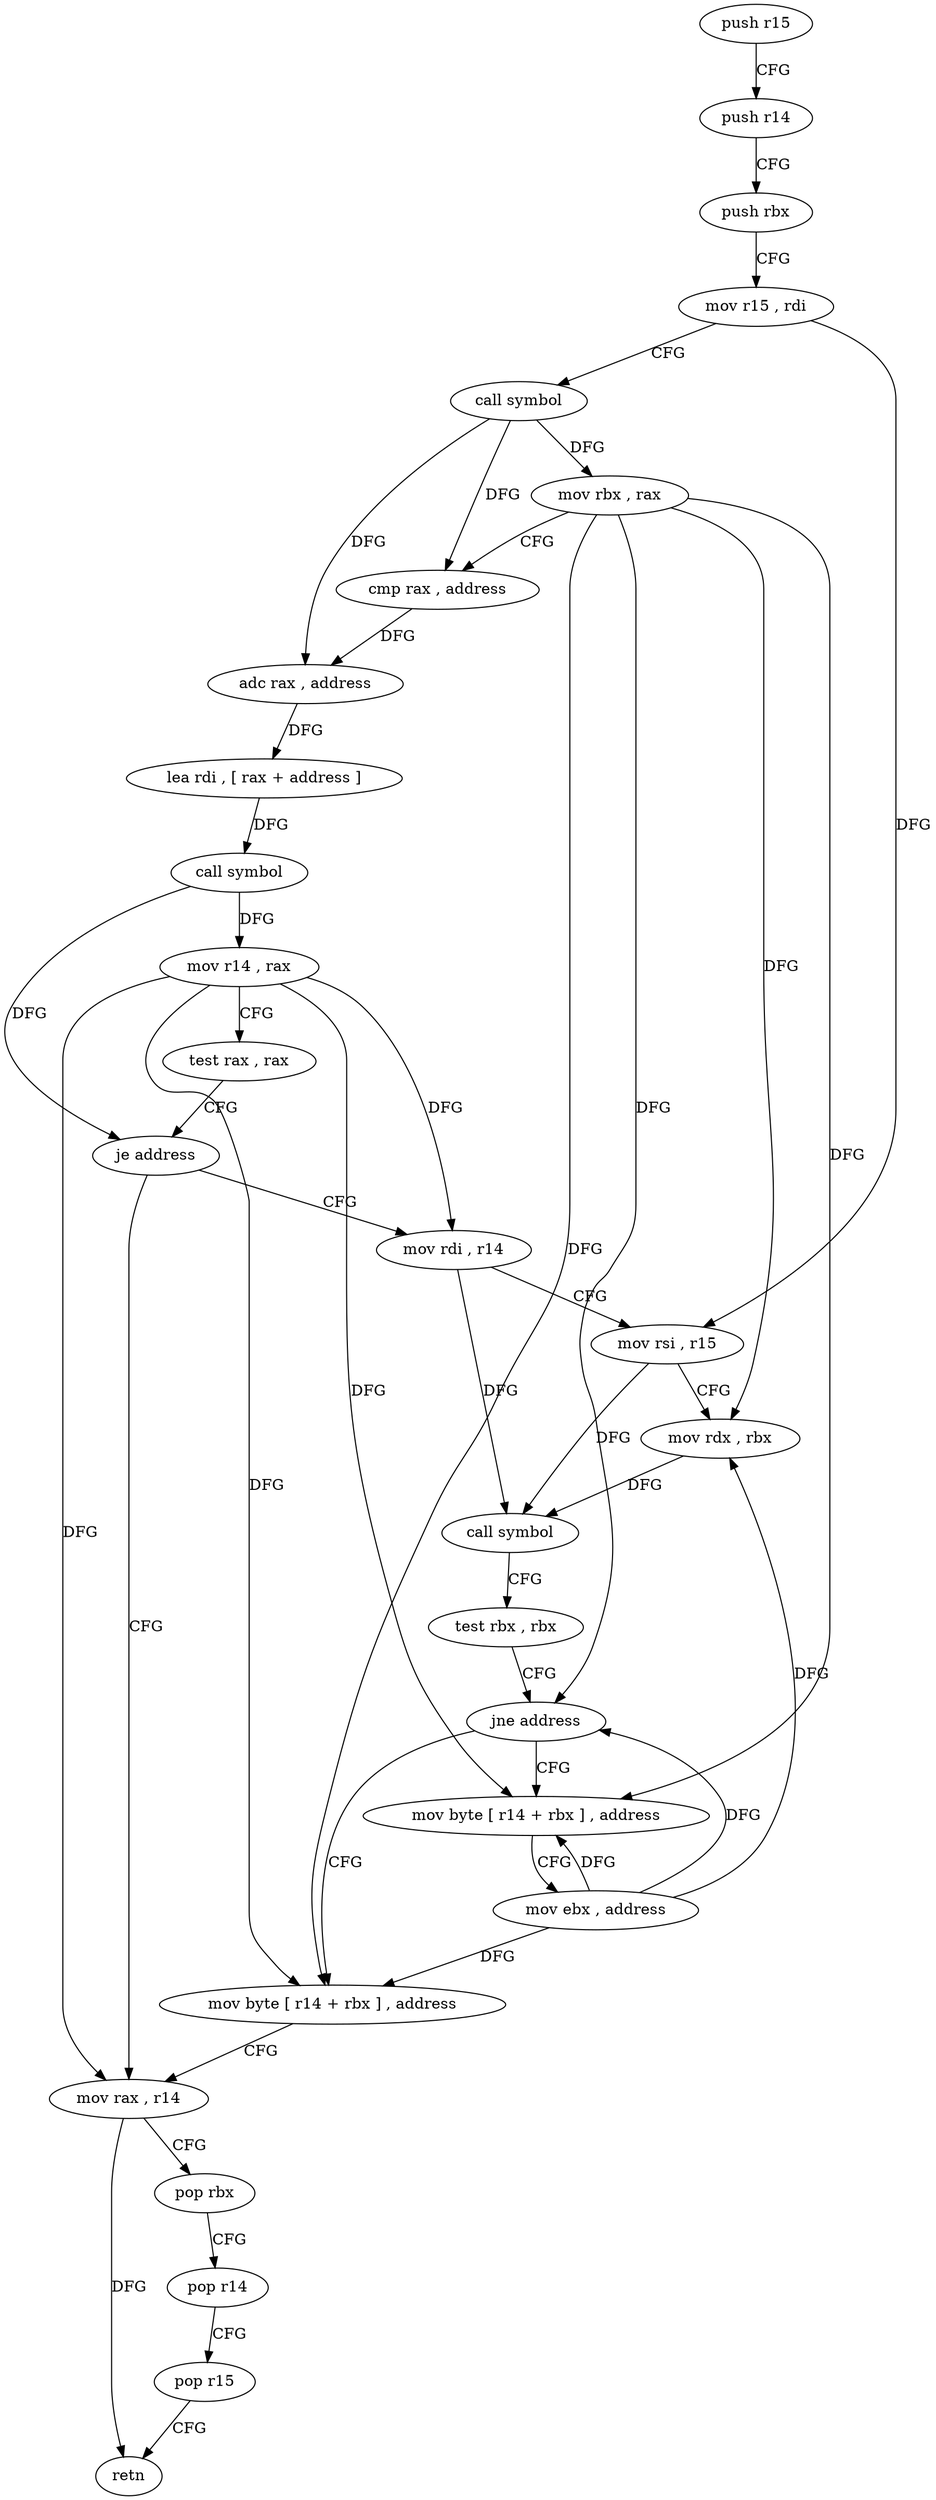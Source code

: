 digraph "func" {
"4234640" [label = "push r15" ]
"4234642" [label = "push r14" ]
"4234644" [label = "push rbx" ]
"4234645" [label = "mov r15 , rdi" ]
"4234648" [label = "call symbol" ]
"4234653" [label = "mov rbx , rax" ]
"4234656" [label = "cmp rax , address" ]
"4234660" [label = "adc rax , address" ]
"4234664" [label = "lea rdi , [ rax + address ]" ]
"4234668" [label = "call symbol" ]
"4234673" [label = "mov r14 , rax" ]
"4234676" [label = "test rax , rax" ]
"4234679" [label = "je address" ]
"4234715" [label = "mov rax , r14" ]
"4234681" [label = "mov rdi , r14" ]
"4234718" [label = "pop rbx" ]
"4234719" [label = "pop r14" ]
"4234721" [label = "pop r15" ]
"4234723" [label = "retn" ]
"4234684" [label = "mov rsi , r15" ]
"4234687" [label = "mov rdx , rbx" ]
"4234690" [label = "call symbol" ]
"4234695" [label = "test rbx , rbx" ]
"4234698" [label = "jne address" ]
"4234710" [label = "mov byte [ r14 + rbx ] , address" ]
"4234700" [label = "mov byte [ r14 + rbx ] , address" ]
"4234705" [label = "mov ebx , address" ]
"4234640" -> "4234642" [ label = "CFG" ]
"4234642" -> "4234644" [ label = "CFG" ]
"4234644" -> "4234645" [ label = "CFG" ]
"4234645" -> "4234648" [ label = "CFG" ]
"4234645" -> "4234684" [ label = "DFG" ]
"4234648" -> "4234653" [ label = "DFG" ]
"4234648" -> "4234656" [ label = "DFG" ]
"4234648" -> "4234660" [ label = "DFG" ]
"4234653" -> "4234656" [ label = "CFG" ]
"4234653" -> "4234687" [ label = "DFG" ]
"4234653" -> "4234698" [ label = "DFG" ]
"4234653" -> "4234710" [ label = "DFG" ]
"4234653" -> "4234700" [ label = "DFG" ]
"4234656" -> "4234660" [ label = "DFG" ]
"4234660" -> "4234664" [ label = "DFG" ]
"4234664" -> "4234668" [ label = "DFG" ]
"4234668" -> "4234673" [ label = "DFG" ]
"4234668" -> "4234679" [ label = "DFG" ]
"4234673" -> "4234676" [ label = "CFG" ]
"4234673" -> "4234715" [ label = "DFG" ]
"4234673" -> "4234681" [ label = "DFG" ]
"4234673" -> "4234710" [ label = "DFG" ]
"4234673" -> "4234700" [ label = "DFG" ]
"4234676" -> "4234679" [ label = "CFG" ]
"4234679" -> "4234715" [ label = "CFG" ]
"4234679" -> "4234681" [ label = "CFG" ]
"4234715" -> "4234718" [ label = "CFG" ]
"4234715" -> "4234723" [ label = "DFG" ]
"4234681" -> "4234684" [ label = "CFG" ]
"4234681" -> "4234690" [ label = "DFG" ]
"4234718" -> "4234719" [ label = "CFG" ]
"4234719" -> "4234721" [ label = "CFG" ]
"4234721" -> "4234723" [ label = "CFG" ]
"4234684" -> "4234687" [ label = "CFG" ]
"4234684" -> "4234690" [ label = "DFG" ]
"4234687" -> "4234690" [ label = "DFG" ]
"4234690" -> "4234695" [ label = "CFG" ]
"4234695" -> "4234698" [ label = "CFG" ]
"4234698" -> "4234710" [ label = "CFG" ]
"4234698" -> "4234700" [ label = "CFG" ]
"4234710" -> "4234715" [ label = "CFG" ]
"4234700" -> "4234705" [ label = "CFG" ]
"4234705" -> "4234710" [ label = "DFG" ]
"4234705" -> "4234687" [ label = "DFG" ]
"4234705" -> "4234698" [ label = "DFG" ]
"4234705" -> "4234700" [ label = "DFG" ]
}
